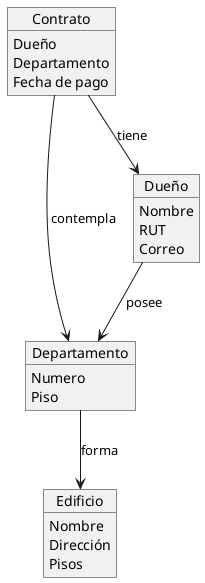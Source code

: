@startuml
'https://plantuml.com/object-diagram

object Edificio{
    Nombre
    Dirección
    Pisos
}
object Departamento{
    Numero
    Piso
}
object Dueño{
    Nombre
    RUT
    Correo
}
object Contrato{
    Dueño
    Departamento
    Fecha de pago
}

Contrato --> Dueño : tiene
Contrato --> Departamento : contempla
Dueño --> Departamento : posee
Departamento --> Edificio : forma
@enduml
